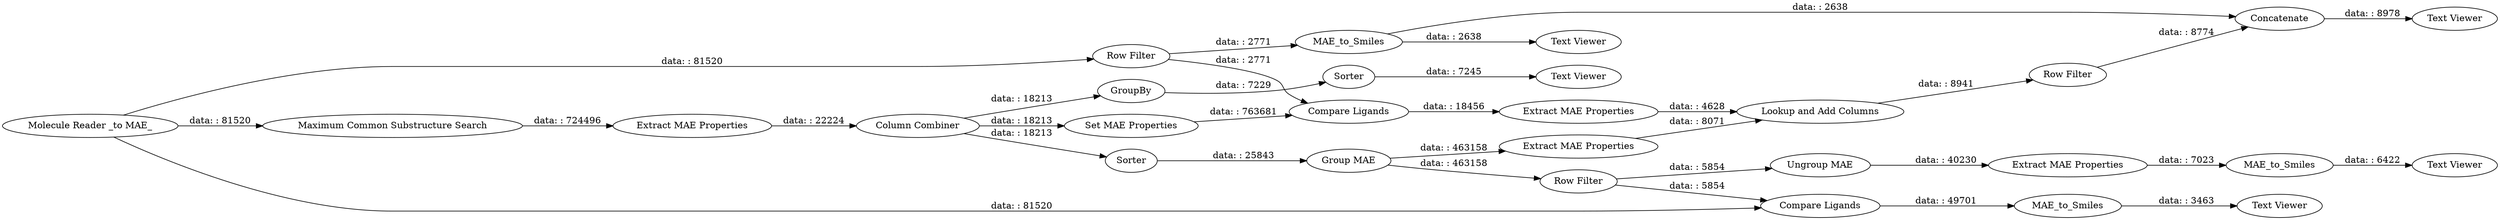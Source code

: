 digraph {
	"-4461784215313334093_45" [label="Extract MAE Properties"]
	"-4461784215313334093_8258" [label="Compare Ligands"]
	"-4461784215313334093_8245" [label="Row Filter"]
	"-4461784215313334093_30" [label="Lookup and Add Columns"]
	"-4461784215313334093_8262" [label="Column Combiner"]
	"-4461784215313334093_8252" [label="Text Viewer"]
	"-4461784215313334093_8259" [label="Set MAE Properties"]
	"-4461784215313334093_8238" [label="Maximum Common Substructure Search"]
	"-4461784215313334093_8219" [label=Concatenate]
	"-4461784215313334093_8249" [label="Extract MAE Properties"]
	"-4461784215313334093_8256" [label="Text Viewer"]
	"-4461784215313334093_8243" [label=Sorter]
	"-4461784215313334093_27" [label="Row Filter"]
	"-4461784215313334093_8247" [label="Text Viewer"]
	"-4461784215313334093_8253" [label=MAE_to_Smiles]
	"-4461784215313334093_8244" [label="Group MAE"]
	"-4461784215313334093_8261" [label="Molecule Reader _to MAE_"]
	"-4461784215313334093_8192" [label="Text Viewer"]
	"-4461784215313334093_8250" [label=MAE_to_Smiles]
	"-4461784215313334093_8257" [label=MAE_to_Smiles]
	"-4461784215313334093_8241" [label="Text Viewer"]
	"-4461784215313334093_32" [label="Row Filter"]
	"-4461784215313334093_8242" [label=GroupBy]
	"-4461784215313334093_8251" [label="Compare Ligands"]
	"-4461784215313334093_8246" [label=Sorter]
	"-4461784215313334093_8260" [label="Extract MAE Properties"]
	"-4461784215313334093_8248" [label="Ungroup MAE"]
	"-4461784215313334093_8240" [label="Extract MAE Properties"]
	"-4461784215313334093_8257" -> "-4461784215313334093_8256" [label="data: : 2638"]
	"-4461784215313334093_8257" -> "-4461784215313334093_8219" [label="data: : 2638"]
	"-4461784215313334093_8262" -> "-4461784215313334093_8246" [label="data: : 18213"]
	"-4461784215313334093_8261" -> "-4461784215313334093_8251" [label="data: : 81520"]
	"-4461784215313334093_8243" -> "-4461784215313334093_8241" [label="data: : 7245"]
	"-4461784215313334093_8260" -> "-4461784215313334093_30" [label="data: : 4628"]
	"-4461784215313334093_8219" -> "-4461784215313334093_8192" [label="data: : 8978"]
	"-4461784215313334093_27" -> "-4461784215313334093_8258" [label="data: : 2771"]
	"-4461784215313334093_8249" -> "-4461784215313334093_8250" [label="data: : 7023"]
	"-4461784215313334093_8244" -> "-4461784215313334093_45" [label="data: : 463158"]
	"-4461784215313334093_8261" -> "-4461784215313334093_8238" [label="data: : 81520"]
	"-4461784215313334093_27" -> "-4461784215313334093_8257" [label="data: : 2771"]
	"-4461784215313334093_8251" -> "-4461784215313334093_8253" [label="data: : 49701"]
	"-4461784215313334093_8240" -> "-4461784215313334093_8262" [label="data: : 22224"]
	"-4461784215313334093_45" -> "-4461784215313334093_30" [label="data: : 8071"]
	"-4461784215313334093_8242" -> "-4461784215313334093_8243" [label="data: : 7229"]
	"-4461784215313334093_8258" -> "-4461784215313334093_8260" [label="data: : 18456"]
	"-4461784215313334093_8245" -> "-4461784215313334093_8251" [label="data: : 5854"]
	"-4461784215313334093_32" -> "-4461784215313334093_8219" [label="data: : 8774"]
	"-4461784215313334093_8262" -> "-4461784215313334093_8242" [label="data: : 18213"]
	"-4461784215313334093_8245" -> "-4461784215313334093_8248" [label="data: : 5854"]
	"-4461784215313334093_8261" -> "-4461784215313334093_27" [label="data: : 81520"]
	"-4461784215313334093_8262" -> "-4461784215313334093_8259" [label="data: : 18213"]
	"-4461784215313334093_8244" -> "-4461784215313334093_8245" [label="data: : 463158"]
	"-4461784215313334093_8248" -> "-4461784215313334093_8249" [label="data: : 40230"]
	"-4461784215313334093_8250" -> "-4461784215313334093_8247" [label="data: : 6422"]
	"-4461784215313334093_8259" -> "-4461784215313334093_8258" [label="data: : 763681"]
	"-4461784215313334093_8238" -> "-4461784215313334093_8240" [label="data: : 724496"]
	"-4461784215313334093_8246" -> "-4461784215313334093_8244" [label="data: : 25843"]
	"-4461784215313334093_8253" -> "-4461784215313334093_8252" [label="data: : 3463"]
	"-4461784215313334093_30" -> "-4461784215313334093_32" [label="data: : 8941"]
	rankdir=LR
}
